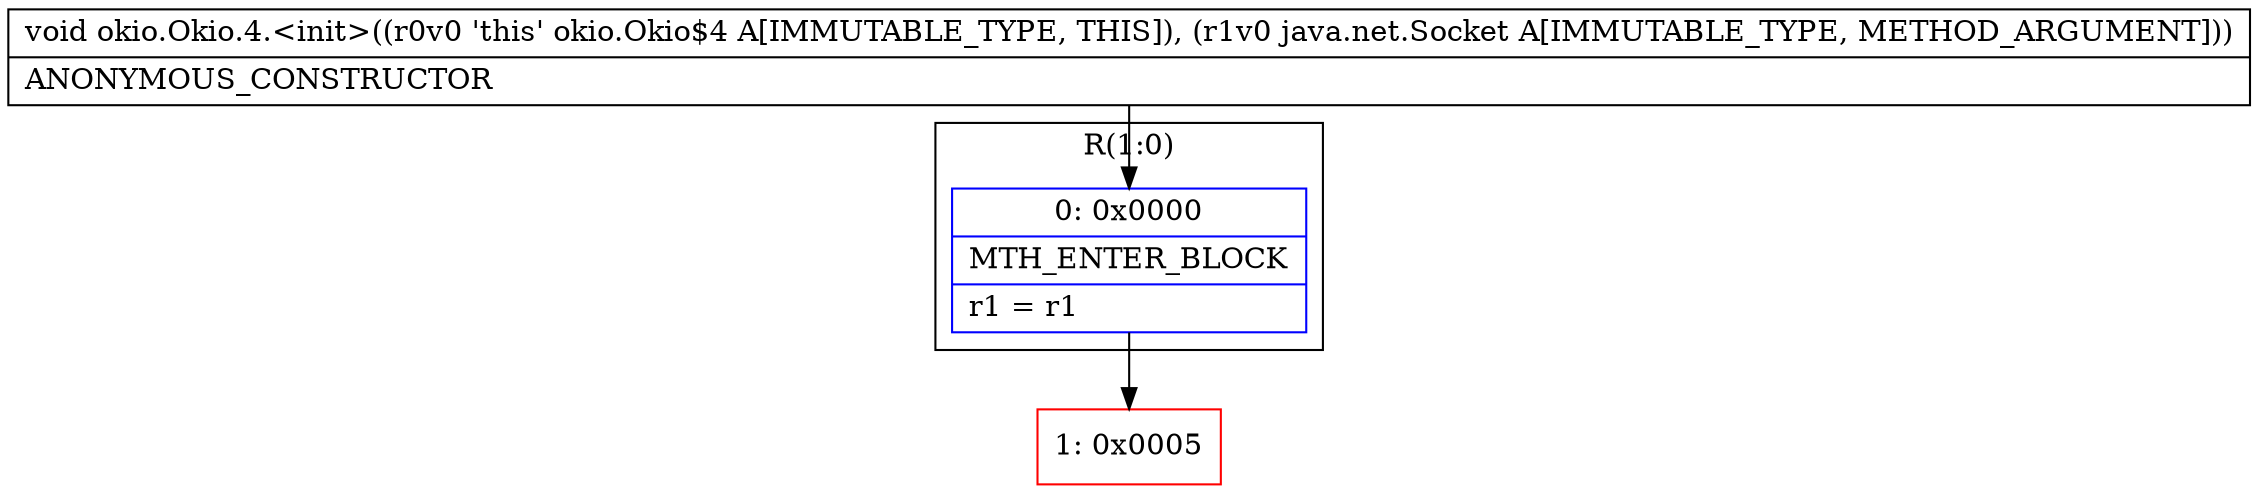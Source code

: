 digraph "CFG forokio.Okio.4.\<init\>(Ljava\/net\/Socket;)V" {
subgraph cluster_Region_635178807 {
label = "R(1:0)";
node [shape=record,color=blue];
Node_0 [shape=record,label="{0\:\ 0x0000|MTH_ENTER_BLOCK\l|r1 = r1\l}"];
}
Node_1 [shape=record,color=red,label="{1\:\ 0x0005}"];
MethodNode[shape=record,label="{void okio.Okio.4.\<init\>((r0v0 'this' okio.Okio$4 A[IMMUTABLE_TYPE, THIS]), (r1v0 java.net.Socket A[IMMUTABLE_TYPE, METHOD_ARGUMENT]))  | ANONYMOUS_CONSTRUCTOR\l}"];
MethodNode -> Node_0;
Node_0 -> Node_1;
}

